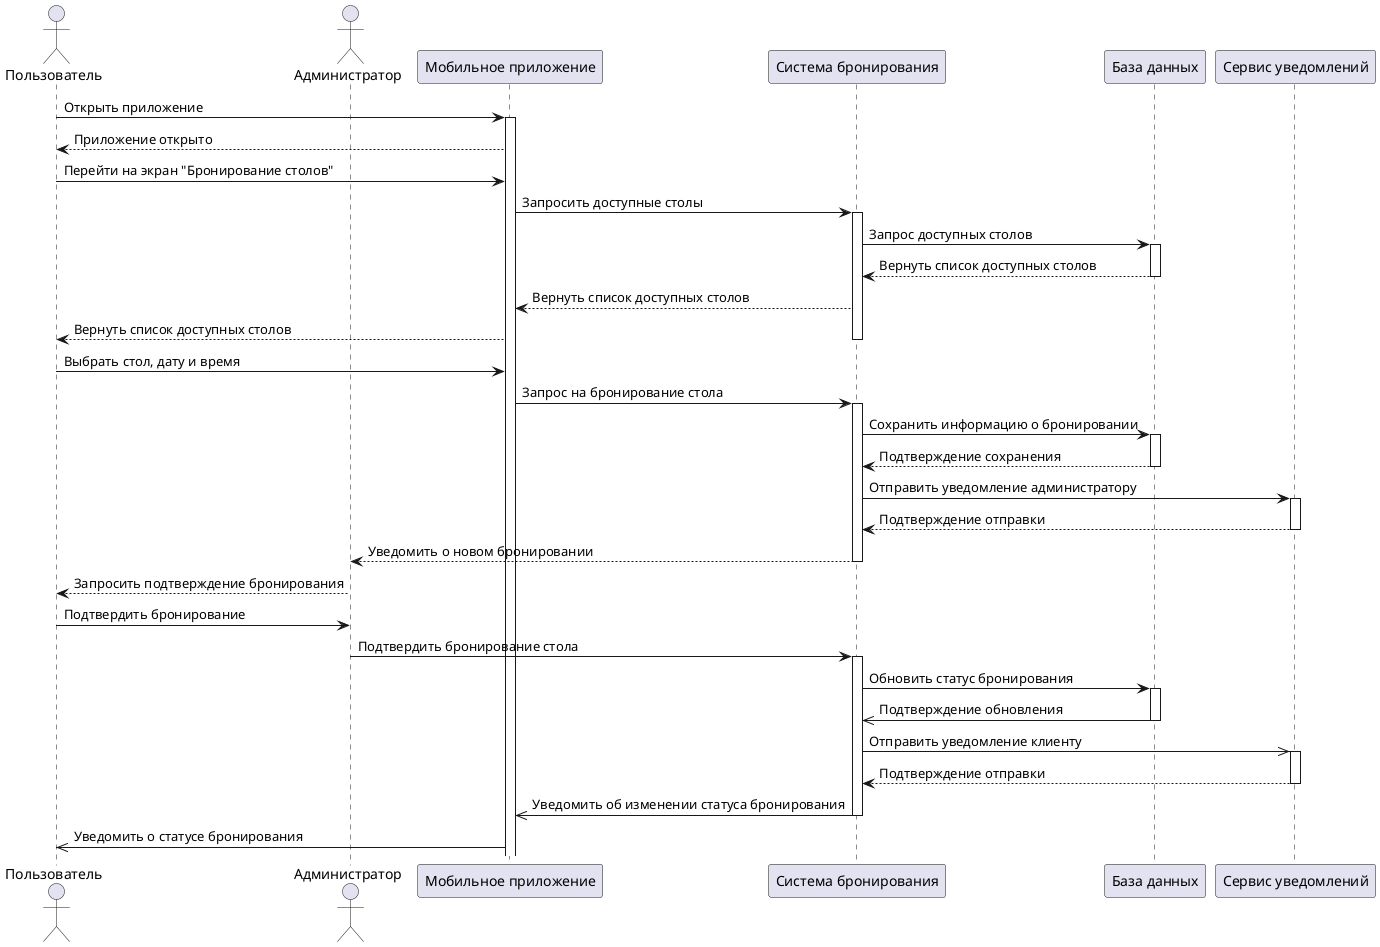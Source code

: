 @startuml

actor Пользователь
actor Администратор
participant "Мобильное приложение" as App
participant "Система бронирования" as System
participant "База данных" as DB
participant "Сервис уведомлений" as Notifications

Пользователь -> App: Открыть приложение
activate App
App --> Пользователь: Приложение открыто

Пользователь -> App: Перейти на экран "Бронирование столов"
App -> System: Запросить доступные столы
activate System
System -> DB: Запрос доступных столов
activate DB
DB --> System: Вернуть список доступных столов
deactivate DB
System --> App: Вернуть список доступных столов
App --> Пользователь: Вернуть список доступных столов
deactivate System
Пользователь -> App: Выбрать стол, дату и время
App -> System: Запрос на бронирование стола
activate System
System -> DB: Сохранить информацию о бронировании
activate DB
DB --> System: Подтверждение сохранения
deactivate DB
System -> Notifications: Отправить уведомление администратору
activate Notifications
Notifications --> System: Подтверждение отправки
deactivate Notifications
System --> Администратор: Уведомить о новом бронировании
deactivate System
Администратор --> Пользователь: Запросить подтверждение бронирования
Пользователь -> Администратор: Подтвердить бронирование
Администратор -> System: Подтвердить бронирование стола
activate System
System -> DB: Обновить статус бронирования
activate DB
DB ->> System: Подтверждение обновления
deactivate DB
System ->> Notifications: Отправить уведомление клиенту
activate Notifications
Notifications --> System: Подтверждение отправки
deactivate Notifications
System ->> App: Уведомить об изменении статуса бронирования
deactivate System
App ->> Пользователь: Уведомить о статусе бронирования

@enduml
